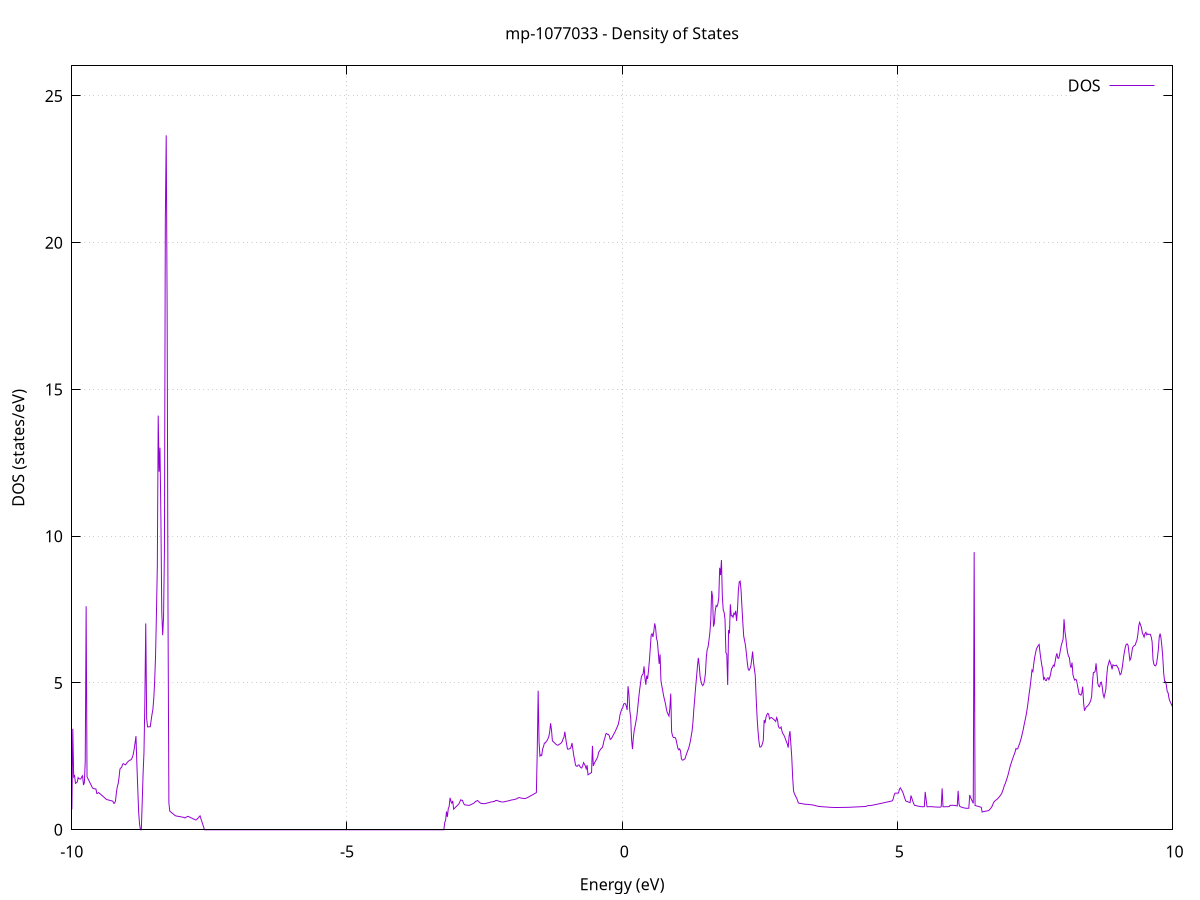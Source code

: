 set title 'mp-1077033 - Density of States'
set xlabel 'Energy (eV)'
set ylabel 'DOS (states/eV)'
set grid
set xrange [-10:10]
set yrange [0:26.023]
set xzeroaxis lt -1
set terminal png size 800,600
set output 'mp-1077033_dos_gnuplot.png'
plot '-' using 1:2 with lines title 'DOS'
-19.537000 0.000000
-19.520800 0.000000
-19.504600 0.000000
-19.488500 0.000000
-19.472300 0.000000
-19.456100 0.000000
-19.440000 0.000000
-19.423800 0.000000
-19.407600 0.000000
-19.391500 0.000000
-19.375300 0.000000
-19.359100 0.000000
-19.343000 0.000000
-19.326800 0.000000
-19.310600 0.000000
-19.294500 0.000000
-19.278300 0.000000
-19.262100 0.000000
-19.246000 0.000000
-19.229800 0.000000
-19.213600 0.000000
-19.197500 0.000000
-19.181300 0.000000
-19.165100 0.000000
-19.149000 0.000000
-19.132800 0.000000
-19.116600 0.000000
-19.100500 0.000000
-19.084300 0.000000
-19.068100 0.000000
-19.052000 0.000000
-19.035800 0.000000
-19.019600 0.000000
-19.003400 0.000000
-18.987300 0.000000
-18.971100 0.000000
-18.954900 0.000000
-18.938800 0.000000
-18.922600 0.000000
-18.906400 0.000000
-18.890300 0.000000
-18.874100 0.000000
-18.857900 0.000000
-18.841800 0.000000
-18.825600 0.000000
-18.809400 0.000000
-18.793300 0.000000
-18.777100 0.000000
-18.760900 0.000000
-18.744800 0.000000
-18.728600 0.000000
-18.712400 0.000000
-18.696300 0.000000
-18.680100 0.000000
-18.663900 0.000000
-18.647800 0.000000
-18.631600 0.000000
-18.615400 0.000000
-18.599300 0.000000
-18.583100 0.000000
-18.566900 0.000000
-18.550700 0.000000
-18.534600 0.000000
-18.518400 0.000000
-18.502200 0.000000
-18.486100 0.000000
-18.469900 0.000000
-18.453700 0.000000
-18.437600 0.000000
-18.421400 0.000000
-18.405200 0.000000
-18.389100 0.000000
-18.372900 0.000000
-18.356700 0.000000
-18.340600 0.000000
-18.324400 0.000000
-18.308200 0.000000
-18.292100 0.000000
-18.275900 0.000000
-18.259700 0.000000
-18.243600 0.000000
-18.227400 0.000000
-18.211200 0.000000
-18.195100 0.000000
-18.178900 0.000000
-18.162700 0.000000
-18.146600 0.000000
-18.130400 0.000000
-18.114200 0.000000
-18.098100 0.000000
-18.081900 0.000000
-18.065700 1.867900
-18.049500 64.310900
-18.033400 59.835600
-18.017200 90.644700
-18.001000 136.390400
-17.984900 59.104300
-17.968700 42.122500
-17.952500 37.483900
-17.936400 39.668400
-17.920200 42.775400
-17.904000 55.776800
-17.887900 62.246200
-17.871700 0.000000
-17.855500 0.000000
-17.839400 0.000000
-17.823200 0.000000
-17.807000 0.000000
-17.790900 0.000000
-17.774700 0.000000
-17.758500 0.000000
-17.742400 0.000000
-17.726200 0.000000
-17.710000 0.000000
-17.693900 0.000000
-17.677700 0.000000
-17.661500 0.000000
-17.645400 0.000000
-17.629200 0.000000
-17.613000 0.000000
-17.596900 0.000000
-17.580700 0.000000
-17.564500 0.000000
-17.548300 0.000000
-17.532200 0.000000
-17.516000 0.000000
-17.499800 0.000000
-17.483700 0.000000
-17.467500 0.000000
-17.451300 0.000000
-17.435200 0.000000
-17.419000 0.000000
-17.402800 0.000000
-17.386700 0.000000
-17.370500 0.000000
-17.354300 0.000000
-17.338200 0.000000
-17.322000 0.000000
-17.305800 0.000000
-17.289700 0.000000
-17.273500 0.000000
-17.257300 0.000000
-17.241200 0.000000
-17.225000 0.000000
-17.208800 0.000000
-17.192700 0.000000
-17.176500 0.000000
-17.160300 0.000000
-17.144200 0.000000
-17.128000 0.000000
-17.111800 0.000000
-17.095700 0.000000
-17.079500 0.000000
-17.063300 0.000000
-17.047100 0.000000
-17.031000 0.000000
-17.014800 0.000000
-16.998600 0.000000
-16.982500 0.000000
-16.966300 0.000000
-16.950100 0.000000
-16.934000 0.000000
-16.917800 0.000000
-16.901600 0.000000
-16.885500 0.000000
-16.869300 0.000000
-16.853100 0.000000
-16.837000 0.000000
-16.820800 0.000000
-16.804600 0.000000
-16.788500 0.000000
-16.772300 0.000000
-16.756100 0.000000
-16.740000 0.000000
-16.723800 0.000000
-16.707600 0.000000
-16.691500 0.000000
-16.675300 0.000000
-16.659100 0.000000
-16.643000 0.000000
-16.626800 0.000000
-16.610600 0.000000
-16.594500 0.000000
-16.578300 0.000000
-16.562100 0.000000
-16.545900 0.000000
-16.529800 0.000000
-16.513600 0.000000
-16.497400 0.000000
-16.481300 0.000000
-16.465100 0.000000
-16.448900 0.000000
-16.432800 0.000000
-16.416600 0.000000
-16.400400 0.000000
-16.384300 0.000000
-16.368100 0.000000
-16.351900 0.000000
-16.335800 0.000000
-16.319600 0.000000
-16.303400 0.000000
-16.287300 0.000000
-16.271100 0.000000
-16.254900 0.000000
-16.238800 0.000000
-16.222600 0.000000
-16.206400 0.000000
-16.190300 0.000000
-16.174100 0.000000
-16.157900 0.000000
-16.141800 0.000000
-16.125600 0.000000
-16.109400 0.000000
-16.093300 0.000000
-16.077100 0.000000
-16.060900 0.000000
-16.044700 0.000000
-16.028600 0.000000
-16.012400 0.000000
-15.996200 0.000000
-15.980100 0.000000
-15.963900 0.000000
-15.947700 0.000000
-15.931600 0.000000
-15.915400 0.000000
-15.899200 0.000000
-15.883100 0.000000
-15.866900 0.000000
-15.850700 0.000000
-15.834600 0.000000
-15.818400 0.000000
-15.802200 0.000000
-15.786100 0.000000
-15.769900 0.000000
-15.753700 0.000000
-15.737600 0.000000
-15.721400 0.000000
-15.705200 0.000000
-15.689100 0.000000
-15.672900 0.000000
-15.656700 0.000000
-15.640600 0.000000
-15.624400 0.000000
-15.608200 0.000000
-15.592000 0.000000
-15.575900 0.000000
-15.559700 0.000000
-15.543500 0.000000
-15.527400 0.000000
-15.511200 0.000000
-15.495000 0.000000
-15.478900 0.000000
-15.462700 0.000000
-15.446500 0.000000
-15.430400 0.000000
-15.414200 0.000000
-15.398000 0.000000
-15.381900 0.000000
-15.365700 0.000000
-15.349500 0.000000
-15.333400 0.000000
-15.317200 0.000000
-15.301000 0.000000
-15.284900 0.000000
-15.268700 0.000000
-15.252500 0.000000
-15.236400 0.000000
-15.220200 0.000000
-15.204000 0.000000
-15.187900 0.000000
-15.171700 0.000000
-15.155500 0.000000
-15.139400 0.000000
-15.123200 0.000000
-15.107000 0.000000
-15.090800 0.000000
-15.074700 0.000000
-15.058500 0.000000
-15.042300 0.000000
-15.026200 0.000000
-15.010000 0.000000
-14.993800 0.000000
-14.977700 0.000000
-14.961500 0.000000
-14.945300 0.000000
-14.929200 0.000000
-14.913000 0.000000
-14.896800 0.000000
-14.880700 0.000000
-14.864500 0.000000
-14.848300 0.000000
-14.832200 0.000000
-14.816000 0.000000
-14.799800 0.000000
-14.783700 0.000000
-14.767500 0.000000
-14.751300 0.000000
-14.735200 0.000000
-14.719000 0.000000
-14.702800 0.000000
-14.686700 0.000000
-14.670500 0.000000
-14.654300 0.000000
-14.638200 0.000000
-14.622000 0.000000
-14.605800 0.000000
-14.589600 0.000000
-14.573500 0.000000
-14.557300 0.000000
-14.541100 0.000000
-14.525000 0.000000
-14.508800 0.000000
-14.492600 0.000000
-14.476500 0.000000
-14.460300 0.000000
-14.444100 0.000000
-14.428000 0.000000
-14.411800 0.000000
-14.395600 0.000000
-14.379500 0.000000
-14.363300 0.000000
-14.347100 0.000000
-14.331000 0.000000
-14.314800 0.000000
-14.298600 0.000000
-14.282500 0.000000
-14.266300 0.000000
-14.250100 0.000000
-14.234000 0.000000
-14.217800 0.000000
-14.201600 0.000000
-14.185500 0.000000
-14.169300 0.000000
-14.153100 0.000000
-14.137000 0.000000
-14.120800 0.000000
-14.104600 0.000000
-14.088400 0.000000
-14.072300 0.000000
-14.056100 0.000000
-14.039900 0.000000
-14.023800 0.000000
-14.007600 0.000000
-13.991400 0.000000
-13.975300 0.000000
-13.959100 0.000000
-13.942900 0.000000
-13.926800 0.000000
-13.910600 0.000000
-13.894400 0.000000
-13.878300 0.000000
-13.862100 0.000000
-13.845900 0.000000
-13.829800 0.000000
-13.813600 0.000000
-13.797400 0.000000
-13.781300 0.000000
-13.765100 0.000000
-13.748900 0.000000
-13.732800 0.000000
-13.716600 0.000000
-13.700400 0.000000
-13.684300 0.000000
-13.668100 0.000000
-13.651900 0.000000
-13.635800 0.000000
-13.619600 0.000000
-13.603400 0.000000
-13.587200 0.000000
-13.571100 0.000000
-13.554900 0.000000
-13.538700 0.000000
-13.522600 0.000000
-13.506400 0.000000
-13.490200 0.000000
-13.474100 0.000000
-13.457900 0.000000
-13.441700 0.000000
-13.425600 0.000000
-13.409400 0.000000
-13.393200 0.000000
-13.377100 0.000000
-13.360900 0.000000
-13.344700 0.000000
-13.328600 0.000000
-13.312400 0.000000
-13.296200 0.000000
-13.280100 0.000000
-13.263900 0.000000
-13.247700 0.000000
-13.231600 0.000000
-13.215400 0.000000
-13.199200 0.000000
-13.183100 0.000000
-13.166900 0.000000
-13.150700 0.000000
-13.134500 0.000000
-13.118400 0.000000
-13.102200 0.000000
-13.086000 0.000000
-13.069900 0.000000
-13.053700 0.000000
-13.037500 0.000000
-13.021400 0.000000
-13.005200 0.000000
-12.989000 0.000000
-12.972900 0.000000
-12.956700 0.000000
-12.940500 0.000000
-12.924400 0.000000
-12.908200 0.000000
-12.892000 0.000000
-12.875900 0.000000
-12.859700 0.000000
-12.843500 0.000000
-12.827400 0.000000
-12.811200 0.000000
-12.795000 0.000000
-12.778900 0.000000
-12.762700 0.000000
-12.746500 0.000000
-12.730400 0.000000
-12.714200 0.000000
-12.698000 0.000000
-12.681900 0.000000
-12.665700 0.000000
-12.649500 0.000000
-12.633300 0.000000
-12.617200 0.000000
-12.601000 0.000000
-12.584800 0.000000
-12.568700 0.000000
-12.552500 0.000000
-12.536300 0.000000
-12.520200 0.000000
-12.504000 0.000000
-12.487800 0.000000
-12.471700 0.000000
-12.455500 0.000000
-12.439300 0.000000
-12.423200 0.000000
-12.407000 0.000000
-12.390800 0.000000
-12.374700 0.000000
-12.358500 0.000000
-12.342300 0.000000
-12.326200 0.000000
-12.310000 0.000000
-12.293800 0.000000
-12.277700 0.000000
-12.261500 0.000000
-12.245300 0.000000
-12.229200 0.000000
-12.213000 0.000000
-12.196800 0.000000
-12.180700 0.000000
-12.164500 0.000000
-12.148300 0.000000
-12.132100 0.000000
-12.116000 0.000000
-12.099800 0.000000
-12.083600 0.000000
-12.067500 0.000000
-12.051300 0.000000
-12.035100 0.000000
-12.019000 0.000000
-12.002800 0.000000
-11.986600 0.000000
-11.970500 0.000000
-11.954300 0.000000
-11.938100 0.000000
-11.922000 0.000000
-11.905800 0.263200
-11.889600 0.807600
-11.873500 1.012400
-11.857300 0.830200
-11.841100 0.763600
-11.825000 0.826000
-11.808800 0.888300
-11.792600 0.950700
-11.776500 0.943700
-11.760300 0.857700
-11.744100 0.825300
-11.728000 0.838300
-11.711800 0.851300
-11.695600 0.864300
-11.679500 0.877200
-11.663300 0.890200
-11.647100 0.910900
-11.630900 0.935600
-11.614800 0.924400
-11.598600 0.884300
-11.582400 0.871600
-11.566300 0.873100
-11.550100 0.874500
-11.533900 0.876000
-11.517800 0.877500
-11.501600 0.882100
-11.485400 0.894400
-11.469300 0.905500
-11.453100 0.916600
-11.436900 0.927800
-11.420800 0.938900
-11.404600 0.948700
-11.388400 0.928600
-11.372300 0.905600
-11.356100 0.902400
-11.339900 0.903300
-11.323800 0.905600
-11.307600 0.907900
-11.291400 0.910200
-11.275300 0.914800
-11.259100 0.920300
-11.242900 0.925900
-11.226800 0.931400
-11.210600 0.937000
-11.194400 0.942500
-11.178300 0.948100
-11.162100 0.953600
-11.145900 0.961700
-11.129700 0.973900
-11.113600 0.967400
-11.097400 0.952700
-11.081200 0.951700
-11.065100 0.952100
-11.048900 0.952500
-11.032700 0.952900
-11.016600 0.953500
-11.000400 0.956300
-10.984200 0.959300
-10.968100 0.962200
-10.951900 0.965400
-10.935700 0.972200
-10.919600 0.979400
-10.903400 0.986500
-10.887200 0.993600
-10.871100 0.999900
-10.854900 1.006100
-10.838700 1.012300
-10.822600 1.018500
-10.806400 1.024700
-10.790200 1.029000
-10.774100 1.017300
-10.757900 1.012500
-10.741700 1.012300
-10.725600 1.012100
-10.709400 1.021900
-10.693200 1.025500
-10.677000 1.030400
-10.660900 1.035400
-10.644700 1.040400
-10.628500 1.045300
-10.612400 1.050300
-10.596200 1.055300
-10.580000 1.060200
-10.563900 1.065100
-10.547700 1.070000
-10.531500 1.074900
-10.515400 1.079800
-10.499200 1.085200
-10.483000 1.097100
-10.466900 1.109000
-10.450700 1.121000
-10.434500 1.132500
-10.418400 1.140800
-10.402200 2.873500
-10.386000 1.570900
-10.369900 1.524200
-10.353700 1.477500
-10.337500 1.422400
-10.321400 1.173600
-10.305200 1.144500
-10.289000 1.115400
-10.272900 1.086300
-10.256700 1.079800
-10.240500 0.975500
-10.224400 0.956600
-10.208200 0.937700
-10.192000 0.918800
-10.175800 0.899900
-10.159700 0.881000
-10.143500 0.862100
-10.127300 0.814300
-10.111200 0.790700
-10.095000 0.767100
-10.078800 0.743500
-10.062700 0.735200
-10.046500 0.731800
-10.030300 0.728300
-10.014200 0.724900
-9.998000 0.716300
-9.981800 3.438600
-9.965700 1.802800
-9.949500 1.844000
-9.933300 1.580800
-9.917200 1.603600
-9.901000 1.626500
-9.884800 1.776800
-9.868700 1.735700
-9.852500 1.733600
-9.836300 1.731500
-9.820200 1.800700
-9.804000 1.839700
-9.787800 1.524700
-9.771700 1.603900
-9.755500 2.332600
-9.739300 7.614100
-9.723200 1.805000
-9.707000 1.743500
-9.690800 1.681900
-9.674600 1.620400
-9.658500 1.558900
-9.642300 1.497400
-9.626100 1.435900
-9.610000 1.402400
-9.593800 1.398300
-9.577600 1.394300
-9.561500 1.390300
-9.545300 1.238100
-9.529100 1.245700
-9.513000 1.268300
-9.496800 1.241900
-9.480600 1.215400
-9.464500 1.188900
-9.448300 1.162500
-9.432100 1.136000
-9.416000 1.109500
-9.399800 1.083000
-9.383600 1.056600
-9.367500 1.030900
-9.351300 1.022800
-9.335100 1.014700
-9.319000 1.006600
-9.302800 0.998500
-9.286600 0.990400
-9.270500 0.982300
-9.254300 0.974300
-9.238100 0.905600
-9.222000 0.903600
-9.205800 0.986300
-9.189600 1.265500
-9.173400 1.461300
-9.157300 1.575200
-9.141100 1.788200
-9.124900 2.070200
-9.108800 2.106600
-9.092600 2.136500
-9.076400 2.233900
-9.060300 2.252000
-9.044100 2.234400
-9.027900 2.213200
-9.011800 2.237100
-8.995600 2.288000
-8.979400 2.319500
-8.963300 2.346200
-8.947100 2.373000
-8.930900 2.376400
-8.914800 2.405400
-8.898600 2.474700
-8.882400 2.576700
-8.866300 2.751300
-8.850100 2.957500
-8.833900 3.190400
-8.817800 2.252400
-8.801600 1.408200
-8.785400 0.611600
-8.769300 0.203500
-8.753100 0.002300
-8.736900 0.000000
-8.720800 0.913800
-8.704600 1.913200
-8.688400 2.638500
-8.672200 4.380000
-8.656100 7.031100
-8.639900 3.786700
-8.623700 3.504800
-8.607600 3.506000
-8.591400 3.510700
-8.575200 3.507800
-8.559100 3.716300
-8.542900 3.925600
-8.526700 4.094900
-8.510600 4.469700
-8.494400 5.047900
-8.478200 5.923400
-8.462100 7.348600
-8.445900 8.956600
-8.429700 14.109500
-8.413600 12.198600
-8.397400 13.015700
-8.381200 10.668400
-8.365100 7.421600
-8.348900 6.630300
-8.332700 7.229600
-8.316600 9.513200
-8.300400 20.790900
-8.284200 23.656900
-8.268100 17.954600
-8.251900 7.478700
-8.235700 0.913900
-8.219600 0.636400
-8.203400 0.611000
-8.187200 0.585500
-8.171000 0.560100
-8.154900 0.534600
-8.138700 0.509200
-8.122500 0.483700
-8.106400 0.471300
-8.090200 0.465800
-8.074000 0.460300
-8.057900 0.454800
-8.041700 0.449200
-8.025500 0.443700
-8.009400 0.438200
-7.993200 0.432700
-7.977000 0.427200
-7.960900 0.421600
-7.944700 0.402000
-7.928500 0.420400
-7.912400 0.438800
-7.896200 0.457100
-7.880000 0.451500
-7.863900 0.437000
-7.847700 0.422500
-7.831500 0.407900
-7.815400 0.393400
-7.799200 0.378900
-7.783000 0.364300
-7.766900 0.349800
-7.750700 0.335300
-7.734500 0.339200
-7.718300 0.373000
-7.702200 0.406700
-7.686000 0.440400
-7.669800 0.474200
-7.653700 0.376800
-7.637500 0.282800
-7.621300 0.188700
-7.605200 0.094600
-7.589000 0.000600
-7.572800 0.000000
-7.556700 0.000000
-7.540500 0.000000
-7.524300 0.000000
-7.508200 0.000000
-7.492000 0.000000
-7.475800 0.000000
-7.459700 0.000000
-7.443500 0.000000
-7.427300 0.000000
-7.411200 0.000000
-7.395000 0.000000
-7.378800 0.000000
-7.362700 0.000000
-7.346500 0.000000
-7.330300 0.000000
-7.314200 0.000000
-7.298000 0.000000
-7.281800 0.000000
-7.265700 0.000000
-7.249500 0.000000
-7.233300 0.000000
-7.217100 0.000000
-7.201000 0.000000
-7.184800 0.000000
-7.168600 0.000000
-7.152500 0.000000
-7.136300 0.000000
-7.120100 0.000000
-7.104000 0.000000
-7.087800 0.000000
-7.071600 0.000000
-7.055500 0.000000
-7.039300 0.000000
-7.023100 0.000000
-7.007000 0.000000
-6.990800 0.000000
-6.974600 0.000000
-6.958500 0.000000
-6.942300 0.000000
-6.926100 0.000000
-6.910000 0.000000
-6.893800 0.000000
-6.877600 0.000000
-6.861500 0.000000
-6.845300 0.000000
-6.829100 0.000000
-6.813000 0.000000
-6.796800 0.000000
-6.780600 0.000000
-6.764500 0.000000
-6.748300 0.000000
-6.732100 0.000000
-6.715900 0.000000
-6.699800 0.000000
-6.683600 0.000000
-6.667400 0.000000
-6.651300 0.000000
-6.635100 0.000000
-6.618900 0.000000
-6.602800 0.000000
-6.586600 0.000000
-6.570400 0.000000
-6.554300 0.000000
-6.538100 0.000000
-6.521900 0.000000
-6.505800 0.000000
-6.489600 0.000000
-6.473400 0.000000
-6.457300 0.000000
-6.441100 0.000000
-6.424900 0.000000
-6.408800 0.000000
-6.392600 0.000000
-6.376400 0.000000
-6.360300 0.000000
-6.344100 0.000000
-6.327900 0.000000
-6.311800 0.000000
-6.295600 0.000000
-6.279400 0.000000
-6.263300 0.000000
-6.247100 0.000000
-6.230900 0.000000
-6.214700 0.000000
-6.198600 0.000000
-6.182400 0.000000
-6.166200 0.000000
-6.150100 0.000000
-6.133900 0.000000
-6.117700 0.000000
-6.101600 0.000000
-6.085400 0.000000
-6.069200 0.000000
-6.053100 0.000000
-6.036900 0.000000
-6.020700 0.000000
-6.004600 0.000000
-5.988400 0.000000
-5.972200 0.000000
-5.956100 0.000000
-5.939900 0.000000
-5.923700 0.000000
-5.907600 0.000000
-5.891400 0.000000
-5.875200 0.000000
-5.859100 0.000000
-5.842900 0.000000
-5.826700 0.000000
-5.810600 0.000000
-5.794400 0.000000
-5.778200 0.000000
-5.762100 0.000000
-5.745900 0.000000
-5.729700 0.000000
-5.713500 0.000000
-5.697400 0.000000
-5.681200 0.000000
-5.665000 0.000000
-5.648900 0.000000
-5.632700 0.000000
-5.616500 0.000000
-5.600400 0.000000
-5.584200 0.000000
-5.568000 0.000000
-5.551900 0.000000
-5.535700 0.000000
-5.519500 0.000000
-5.503400 0.000000
-5.487200 0.000000
-5.471000 0.000000
-5.454900 0.000000
-5.438700 0.000000
-5.422500 0.000000
-5.406400 0.000000
-5.390200 0.000000
-5.374000 0.000000
-5.357900 0.000000
-5.341700 0.000000
-5.325500 0.000000
-5.309400 0.000000
-5.293200 0.000000
-5.277000 0.000000
-5.260800 0.000000
-5.244700 0.000000
-5.228500 0.000000
-5.212300 0.000000
-5.196200 0.000000
-5.180000 0.000000
-5.163800 0.000000
-5.147700 0.000000
-5.131500 0.000000
-5.115300 0.000000
-5.099200 0.000000
-5.083000 0.000000
-5.066800 0.000000
-5.050700 0.000000
-5.034500 0.000000
-5.018300 0.000000
-5.002200 0.000000
-4.986000 0.000000
-4.969800 0.000000
-4.953700 0.000000
-4.937500 0.000000
-4.921300 0.000000
-4.905200 0.000000
-4.889000 0.000000
-4.872800 0.000000
-4.856700 0.000000
-4.840500 0.000000
-4.824300 0.000000
-4.808200 0.000000
-4.792000 0.000000
-4.775800 0.000000
-4.759600 0.000000
-4.743500 0.000000
-4.727300 0.000000
-4.711100 0.000000
-4.695000 0.000000
-4.678800 0.000000
-4.662600 0.000000
-4.646500 0.000000
-4.630300 0.000000
-4.614100 0.000000
-4.598000 0.000000
-4.581800 0.000000
-4.565600 0.000000
-4.549500 0.000000
-4.533300 0.000000
-4.517100 0.000000
-4.501000 0.000000
-4.484800 0.000000
-4.468600 0.000000
-4.452500 0.000000
-4.436300 0.000000
-4.420100 0.000000
-4.404000 0.000000
-4.387800 0.000000
-4.371600 0.000000
-4.355500 0.000000
-4.339300 0.000000
-4.323100 0.000000
-4.307000 0.000000
-4.290800 0.000000
-4.274600 0.000000
-4.258400 0.000000
-4.242300 0.000000
-4.226100 0.000000
-4.209900 0.000000
-4.193800 0.000000
-4.177600 0.000000
-4.161400 0.000000
-4.145300 0.000000
-4.129100 0.000000
-4.112900 0.000000
-4.096800 0.000000
-4.080600 0.000000
-4.064400 0.000000
-4.048300 0.000000
-4.032100 0.000000
-4.015900 0.000000
-3.999800 0.000000
-3.983600 0.000000
-3.967400 0.000000
-3.951300 0.000000
-3.935100 0.000000
-3.918900 0.000000
-3.902800 0.000000
-3.886600 0.000000
-3.870400 0.000000
-3.854300 0.000000
-3.838100 0.000000
-3.821900 0.000000
-3.805800 0.000000
-3.789600 0.000000
-3.773400 0.000000
-3.757200 0.000000
-3.741100 0.000000
-3.724900 0.000000
-3.708700 0.000000
-3.692600 0.000000
-3.676400 0.000000
-3.660200 0.000000
-3.644100 0.000000
-3.627900 0.000000
-3.611700 0.000000
-3.595600 0.000000
-3.579400 0.000000
-3.563200 0.000000
-3.547100 0.000000
-3.530900 0.000000
-3.514700 0.000000
-3.498600 0.000000
-3.482400 0.000000
-3.466200 0.000000
-3.450100 0.000000
-3.433900 0.000000
-3.417700 0.000000
-3.401600 0.000000
-3.385400 0.000000
-3.369200 0.000000
-3.353100 0.000000
-3.336900 0.000000
-3.320700 0.000000
-3.304600 0.000000
-3.288400 0.000000
-3.272200 0.000000
-3.256000 0.000000
-3.239900 0.000000
-3.223700 0.250100
-3.207500 0.325200
-3.191400 0.624100
-3.175200 0.439700
-3.159000 0.722000
-3.142900 0.795900
-3.126700 1.088800
-3.110500 0.970600
-3.094400 0.907900
-3.078200 0.983400
-3.062000 0.701400
-3.045900 0.731900
-3.029700 0.762500
-3.013500 0.793100
-2.997400 0.823700
-2.981200 0.854300
-2.965000 0.884800
-2.948900 0.955800
-2.932700 1.021800
-2.916500 1.002800
-2.900400 1.003100
-2.884200 0.911200
-2.868000 0.862900
-2.851900 0.841900
-2.835700 0.844600
-2.819500 0.839200
-2.803300 0.834500
-2.787200 0.834900
-2.771000 0.834900
-2.754800 0.850100
-2.738700 0.865200
-2.722500 0.880300
-2.706300 0.895500
-2.690200 0.910600
-2.674000 0.946500
-2.657800 0.972200
-2.641700 0.983100
-2.625500 0.996500
-2.609300 0.965000
-2.593200 0.936500
-2.577000 0.913000
-2.560800 0.898800
-2.544700 0.893400
-2.528500 0.889400
-2.512300 0.890000
-2.496200 0.889400
-2.480000 0.896000
-2.463800 0.904400
-2.447700 0.912800
-2.431500 0.921300
-2.415300 0.929700
-2.399200 0.938100
-2.383000 0.946500
-2.366800 0.949900
-2.350700 0.955100
-2.334500 0.961200
-2.318300 0.966600
-2.302100 0.994400
-2.286000 0.996400
-2.269800 1.003700
-2.253600 0.982900
-2.237500 0.969200
-2.221300 0.962300
-2.205100 0.955600
-2.189000 0.949000
-2.172800 0.946600
-2.156600 0.948400
-2.140500 0.955200
-2.124300 0.962600
-2.108100 0.968800
-2.092000 0.975000
-2.075800 0.981200
-2.059600 0.988700
-2.043500 0.997100
-2.027300 1.005600
-2.011100 1.014100
-1.995000 1.018600
-1.978800 1.024800
-1.962600 1.030100
-1.946500 1.037800
-1.930300 1.046800
-1.914100 1.055800
-1.898000 1.082300
-1.881800 1.091400
-1.865600 1.096500
-1.849500 1.085300
-1.833300 1.080400
-1.817100 1.075600
-1.800900 1.070700
-1.784800 1.063200
-1.768600 1.062400
-1.752400 1.070800
-1.736300 1.082000
-1.720100 1.096700
-1.703900 1.112400
-1.687800 1.129300
-1.671600 1.146300
-1.655400 1.163400
-1.639300 1.180400
-1.623100 1.197400
-1.606900 1.214400
-1.590800 1.231400
-1.574600 1.248400
-1.558400 1.265200
-1.542300 2.705800
-1.526100 4.735400
-1.509900 2.993700
-1.493800 2.509600
-1.477600 2.550200
-1.461400 2.528700
-1.445300 2.753600
-1.429100 2.828300
-1.412900 2.955600
-1.396800 2.955000
-1.380600 3.000500
-1.364400 3.039800
-1.348300 3.099500
-1.332100 3.175700
-1.315900 3.342600
-1.299700 3.629000
-1.283600 3.394800
-1.267400 3.030100
-1.251200 2.999500
-1.235100 2.974100
-1.218900 2.943800
-1.202700 2.915200
-1.186600 2.893800
-1.170400 2.879600
-1.154200 2.892700
-1.138100 2.915100
-1.121900 2.936000
-1.105700 2.960900
-1.089600 3.003600
-1.073400 3.095500
-1.057200 3.153100
-1.041100 3.340400
-1.024900 3.104900
-1.008700 2.906900
-0.992600 2.749400
-0.976400 2.746200
-0.960200 2.756100
-0.944100 2.766300
-0.927900 2.820200
-0.911700 2.955500
-0.895600 2.746700
-0.879400 2.527500
-0.863200 2.378900
-0.847100 2.202200
-0.830900 2.164000
-0.814700 2.164300
-0.798500 2.205600
-0.782400 2.207200
-0.766200 2.151000
-0.750000 2.114100
-0.733900 2.105700
-0.717700 2.170600
-0.701500 2.287600
-0.685400 2.237400
-0.669200 2.171400
-0.653000 2.075300
-0.636900 2.199900
-0.620700 1.872100
-0.604500 1.891900
-0.588400 1.911600
-0.572200 1.931300
-0.556000 1.951900
-0.539900 2.858800
-0.523700 2.175000
-0.507500 2.257300
-0.491400 2.316300
-0.475200 2.370500
-0.459000 2.425600
-0.442900 2.495200
-0.426700 2.639400
-0.410500 2.686900
-0.394400 2.734000
-0.378200 2.774100
-0.362000 2.796000
-0.345800 2.888600
-0.329700 3.040500
-0.313500 3.128800
-0.297300 3.263600
-0.281200 3.280700
-0.265000 3.247600
-0.248800 3.247000
-0.232700 3.198800
-0.216500 3.078300
-0.200300 3.095800
-0.184200 3.140500
-0.168000 3.201700
-0.151800 3.258000
-0.135700 3.311500
-0.119500 3.376000
-0.103300 3.443500
-0.087200 3.514000
-0.071000 3.587300
-0.054800 3.730700
-0.038700 3.923200
-0.022500 4.021400
-0.006300 4.112300
0.009800 4.152200
0.026000 4.282700
0.042200 4.297500
0.058300 4.298500
0.074500 4.217200
0.090700 4.082000
0.106800 4.889700
0.123000 4.617500
0.139200 4.045700
0.155400 3.826400
0.171500 3.064600
0.187700 2.749400
0.203900 3.148900
0.220000 3.396800
0.236200 3.531400
0.252400 3.707500
0.268500 3.885700
0.284700 4.183400
0.300900 4.487700
0.317000 4.758300
0.333200 4.983900
0.349400 5.207400
0.365500 5.275400
0.381700 5.315700
0.397900 5.567300
0.414000 5.177100
0.430200 4.939800
0.446400 5.250700
0.462500 5.137500
0.478700 5.420300
0.494900 5.757200
0.511000 6.179300
0.527200 6.624600
0.543400 6.678800
0.559500 6.567900
0.575700 6.761000
0.591900 7.030700
0.608000 6.875700
0.624200 6.519700
0.640400 6.413200
0.656600 6.051300
0.672700 5.651800
0.688900 5.976000
0.705100 5.075400
0.721200 4.893300
0.737400 4.739300
0.753600 4.563300
0.769700 4.428200
0.785900 4.304100
0.802100 4.136800
0.818200 3.997200
0.834400 3.936100
0.850600 3.873700
0.866700 4.135000
0.882900 4.637300
0.899100 3.333800
0.915200 3.203700
0.931400 3.140800
0.947600 3.142200
0.963700 3.140000
0.979900 3.072300
0.996100 2.919400
1.012200 2.773600
1.028400 2.723400
1.044600 2.757600
1.060700 2.682900
1.076900 2.417900
1.093100 2.372900
1.109200 2.377100
1.125400 2.396500
1.141600 2.419500
1.157800 2.516800
1.173900 2.605600
1.190100 2.691500
1.206300 2.759800
1.222400 2.878400
1.238600 3.012200
1.254800 3.188000
1.270900 3.371600
1.287100 3.676800
1.303300 4.120600
1.319400 4.477700
1.335600 4.870200
1.351800 5.201800
1.367900 5.561800
1.384100 5.857400
1.400300 5.599200
1.416400 5.222700
1.432600 5.056300
1.448800 4.952400
1.464900 4.910700
1.481100 4.958700
1.497300 5.090100
1.513400 5.331700
1.529600 5.884500
1.545800 6.144800
1.561900 6.236400
1.578100 6.465900
1.594300 6.727600
1.610400 7.147100
1.626600 8.137500
1.642800 7.944200
1.659000 6.920900
1.675100 7.036800
1.691300 7.452500
1.707500 7.637800
1.723600 7.605900
1.739800 7.697700
1.756000 7.902300
1.772100 8.924600
1.788300 8.676500
1.804500 9.190600
1.820600 7.941900
1.836800 7.484800
1.853000 7.406600
1.869100 7.164800
1.885300 6.031900
1.901500 5.983200
1.917600 4.931400
1.933800 6.805600
1.950000 6.687300
1.966100 7.680500
1.982300 7.284700
1.998500 7.295900
2.014600 7.241000
2.030800 7.376900
2.047000 7.336800
2.063100 7.458900
2.079300 7.116100
2.095500 7.479200
2.111600 8.148500
2.127800 8.444900
2.144000 8.469900
2.160200 8.167900
2.176300 7.608400
2.192500 7.065200
2.208700 6.595000
2.224800 6.444700
2.241000 6.276900
2.257200 6.007300
2.273300 5.705600
2.289500 5.474200
2.305700 5.433200
2.321800 5.486300
2.338000 5.574100
2.354200 5.799700
2.370300 6.072400
2.386500 5.706700
2.402700 5.477200
2.418800 5.252300
2.435000 4.491900
2.451200 3.855300
2.467300 3.396400
2.483500 3.049700
2.499700 2.823900
2.515800 2.818300
2.532000 2.844100
2.548200 2.926300
2.564300 3.040400
2.580500 3.741800
2.596700 3.635900
2.612900 3.826200
2.629000 3.919000
2.645200 3.965100
2.661400 3.943400
2.677500 3.776700
2.693700 3.811800
2.709900 3.825100
2.726000 3.804800
2.742200 3.777500
2.758400 3.753400
2.774500 3.722200
2.790700 3.689300
2.806900 3.821200
2.823000 3.750700
2.839200 3.522600
2.855400 3.463200
2.871500 3.461800
2.887700 3.500500
2.903900 3.360000
2.920000 3.275700
2.936200 3.235800
2.952400 3.166500
2.968500 3.088500
2.984700 2.996800
3.000900 2.924000
3.017000 2.798300
3.033200 3.194900
3.049400 3.360700
3.065500 2.920000
3.081700 2.480300
3.097900 1.797200
3.114100 1.324300
3.130200 1.223600
3.146400 1.164500
3.162600 1.103500
3.178700 1.041000
3.194900 0.943500
3.211100 0.905400
3.227200 0.901500
3.243400 0.897500
3.259600 0.893500
3.275700 0.887500
3.291900 0.881300
3.308100 0.873400
3.324200 0.871300
3.340400 0.869100
3.356600 0.866800
3.372700 0.864300
3.388900 0.861500
3.405100 0.858300
3.421200 0.854900
3.437400 0.851100
3.453600 0.847000
3.469700 0.842400
3.485900 0.836200
3.502100 0.827900
3.518200 0.819500
3.534400 0.811700
3.550600 0.804500
3.566700 0.798200
3.582900 0.793000
3.599100 0.790800
3.615300 0.788500
3.631400 0.786300
3.647600 0.784100
3.663800 0.781800
3.679900 0.779600
3.696100 0.777400
3.712300 0.775100
3.728400 0.772900
3.744600 0.770600
3.760800 0.768400
3.776900 0.766200
3.793100 0.764300
3.809300 0.763200
3.825400 0.761600
3.841600 0.760100
3.857800 0.759700
3.873900 0.759500
3.890100 0.759300
3.906300 0.759100
3.922400 0.759000
3.938600 0.759300
3.954800 0.759800
3.970900 0.760300
3.987100 0.760900
4.003300 0.761500
4.019400 0.762000
4.035600 0.762500
4.051800 0.763100
4.067900 0.763600
4.084100 0.764100
4.100300 0.764600
4.116500 0.765300
4.132600 0.766300
4.148800 0.768300
4.165000 0.770100
4.181100 0.771800
4.197300 0.773200
4.213500 0.774600
4.229600 0.776100
4.245800 0.777500
4.262000 0.778900
4.278100 0.780400
4.294300 0.781800
4.310500 0.783200
4.326600 0.784600
4.342800 0.786100
4.359000 0.787500
4.375100 0.788900
4.391300 0.790400
4.407500 0.792000
4.423600 0.793800
4.439800 0.801300
4.456000 0.818500
4.472100 0.823300
4.488300 0.824500
4.504500 0.825700
4.520600 0.828300
4.536800 0.833000
4.553000 0.839400
4.569100 0.845700
4.585300 0.852100
4.601500 0.858400
4.617700 0.864800
4.633800 0.871100
4.650000 0.877400
4.666200 0.883900
4.682300 0.890400
4.698500 0.896900
4.714700 0.903400
4.730800 0.910100
4.747000 0.916800
4.763200 0.923600
4.779300 0.930300
4.795500 0.937100
4.811700 0.943800
4.827800 0.950600
4.844000 0.957300
4.860200 0.964100
4.876300 0.970800
4.892500 0.977600
4.908700 0.985300
4.924800 1.052800
4.941000 1.175900
4.957200 1.245700
4.973300 1.247400
4.989500 1.249100
5.005700 1.250800
5.021800 1.252500
5.038000 1.378700
5.054200 1.428600
5.070400 1.377300
5.086500 1.326100
5.102700 1.262500
5.118900 1.169900
5.135000 1.077200
5.151200 0.985800
5.167400 0.969400
5.183500 0.957900
5.199700 0.946900
5.215900 0.936800
5.232000 0.926600
5.248200 1.167200
5.264400 1.071800
5.280500 0.977400
5.296700 0.891100
5.312900 0.834000
5.329000 0.827300
5.345200 0.820600
5.361400 0.813900
5.377500 0.807200
5.393700 0.799900
5.409900 0.793000
5.426000 0.788100
5.442200 0.785300
5.458400 0.784500
5.474500 0.785700
5.490700 0.787800
5.506900 1.290000
5.523000 1.035500
5.539200 0.785100
5.555400 0.783100
5.571600 0.786800
5.587700 0.788400
5.603900 0.787900
5.620100 0.786000
5.636200 0.784000
5.652400 0.781900
5.668600 0.779500
5.684700 0.777000
5.700900 0.775000
5.717100 0.773600
5.733200 0.772600
5.749400 0.771900
5.765600 0.771100
5.781700 0.770000
5.797900 0.790400
5.814100 1.411600
5.830200 0.785000
5.846400 0.784700
5.862600 0.784600
5.878700 0.784800
5.894900 0.785300
5.911100 0.786100
5.927200 0.786900
5.943400 0.791100
5.959600 0.832000
5.975700 0.833300
5.991900 0.833600
6.008100 0.833000
6.024200 0.831600
6.040400 0.829800
6.056600 0.826000
6.072800 0.817800
6.088900 0.810100
6.105100 1.326700
6.121300 0.871200
6.137400 0.790800
6.153600 0.779900
6.169800 0.769200
6.185900 0.759600
6.202100 0.750800
6.218300 0.742700
6.234400 0.736700
6.250600 0.733000
6.266800 0.731600
6.282900 0.732500
6.299100 0.734600
6.315300 1.183200
6.331400 1.102000
6.347600 1.032500
6.363800 0.964900
6.379900 0.901200
6.396100 9.459300
6.412300 0.830700
6.428400 0.817400
6.444600 0.809900
6.460800 0.801800
6.476900 0.793700
6.493100 0.783800
6.509300 0.773400
6.525400 0.762500
6.541600 0.603800
6.557800 0.613900
6.574000 0.622500
6.590100 0.629300
6.606300 0.634000
6.622500 0.639400
6.638600 0.645400
6.654800 0.652100
6.671000 0.672900
6.687100 0.709800
6.703300 0.749500
6.719500 0.791300
6.735600 0.866000
6.751800 0.935500
6.768000 0.969700
6.784100 1.000200
6.800300 1.022700
6.816500 1.048100
6.832600 1.078900
6.848800 1.113600
6.865000 1.151800
6.881100 1.191900
6.897300 1.239000
6.913500 1.326200
6.929600 1.411100
6.945800 1.514900
6.962000 1.577100
6.978100 1.667400
6.994300 1.759600
7.010500 1.858900
7.026600 1.980500
7.042800 2.105700
7.059000 2.214500
7.075200 2.306100
7.091300 2.397100
7.107500 2.486000
7.123700 2.564600
7.139800 2.650500
7.156000 2.769100
7.172200 2.748900
7.188300 2.759300
7.204500 2.859900
7.220700 2.922100
7.236800 3.036700
7.253000 3.129300
7.269200 3.269200
7.285300 3.394300
7.301500 3.552700
7.317700 3.696600
7.333800 3.839900
7.350000 4.006800
7.366200 4.207400
7.382300 4.443300
7.398500 4.680300
7.414700 4.893900
7.430800 5.161500
7.447000 5.441900
7.463200 5.390700
7.479300 5.662100
7.495500 5.873200
7.511700 6.021700
7.527900 6.164800
7.544000 6.220600
7.560200 6.272200
7.576400 6.313100
7.592500 6.044200
7.608700 5.809200
7.624900 5.607400
7.641000 5.457000
7.657200 5.129400
7.673400 5.181700
7.689500 5.095900
7.705700 5.079500
7.721900 5.159300
7.738000 5.181100
7.754200 5.113100
7.770400 5.189500
7.786500 5.324100
7.802700 5.489700
7.818900 5.528900
7.835000 5.606600
7.851200 5.572100
7.867400 5.725600
7.883500 5.906100
7.899700 6.010300
7.915900 5.847100
7.932000 5.839700
7.948200 5.960200
7.964400 6.130700
7.980500 6.295100
7.996700 6.394900
8.012900 6.503100
8.029100 7.172900
8.045200 6.764300
8.061400 6.539000
8.077600 6.247100
8.093700 6.038400
8.109900 5.912900
8.126100 5.871200
8.142200 5.611400
8.158400 5.523500
8.174600 5.694900
8.190700 5.286700
8.206900 5.177800
8.223100 5.097000
8.239200 5.122800
8.255400 5.100600
8.271600 4.941200
8.287700 4.776300
8.303900 4.621500
8.320100 4.608500
8.336200 4.585200
8.352400 4.666400
8.368600 4.876000
8.384700 4.323100
8.400900 4.054800
8.417100 4.126500
8.433200 4.183000
8.449400 4.204800
8.465600 4.236100
8.481700 4.275500
8.497900 4.335000
8.514100 4.403200
8.530300 4.535300
8.546400 5.025600
8.562600 5.357700
8.578800 5.362000
8.594900 5.401500
8.611100 5.669700
8.627300 5.345800
8.643400 4.978300
8.659600 4.887100
8.675800 4.868800
8.691900 5.014500
8.708100 5.028700
8.724300 4.859100
8.740400 4.599000
8.756600 4.505400
8.772800 4.637600
8.788900 4.787400
8.805100 5.235000
8.821300 5.557200
8.837400 5.654400
8.853600 5.770100
8.869800 5.697700
8.885900 5.608900
8.902100 5.466900
8.918300 5.619700
8.934400 5.596000
8.950600 5.586900
8.966800 5.598900
8.982900 5.608000
8.999100 5.548600
9.015300 5.501100
9.031500 5.398700
9.047600 5.280800
9.063800 5.307400
9.080000 5.442400
9.096100 5.652100
9.112300 5.899700
9.128500 6.076100
9.144600 6.237800
9.160800 6.322500
9.177000 6.331400
9.193100 6.283700
9.209300 6.032000
9.225500 5.774600
9.241600 5.826900
9.257800 6.006400
9.274000 6.201900
9.290100 6.248300
9.306300 6.274600
9.322500 6.291700
9.338600 6.387000
9.354800 6.467400
9.371000 6.660300
9.387100 6.950300
9.403300 7.065000
9.419500 6.973900
9.435600 6.892100
9.451800 6.713600
9.468000 6.641100
9.484100 6.566000
9.500300 6.685100
9.516500 6.726600
9.532700 6.640200
9.548800 6.674000
9.565000 6.653700
9.581200 6.659500
9.597300 6.658200
9.613500 6.567300
9.629700 6.404400
9.645800 5.801800
9.662000 5.636300
9.678200 5.592400
9.694300 5.584100
9.710500 5.658900
9.726700 5.878800
9.742800 6.145500
9.759000 6.570200
9.775200 6.682200
9.791300 6.525000
9.807500 6.246000
9.823700 5.875900
9.839800 5.334800
9.856000 5.060500
9.872200 5.052800
9.888300 4.929900
9.904500 4.704300
9.920700 4.664700
9.936800 4.473100
9.953000 4.383900
9.969200 4.321700
9.985400 4.252300
10.001500 4.183300
10.017700 4.142300
10.033900 4.103800
10.050000 4.063600
10.066200 3.940300
10.082400 3.881500
10.098500 3.877900
10.114700 3.907600
10.130900 3.964200
10.147000 4.029600
10.163200 3.989500
10.179400 4.025400
10.195500 4.120800
10.211700 4.679900
10.227900 4.921100
10.244000 4.748300
10.260200 4.820200
10.276400 4.874100
10.292500 5.182300
10.308700 5.206100
10.324900 5.127600
10.341000 4.890600
10.357200 4.908200
10.373400 4.857200
10.389500 4.612000
10.405700 4.458500
10.421900 4.379500
10.438000 4.322000
10.454200 3.794600
10.470400 3.322000
10.486600 3.130000
10.502700 3.039200
10.518900 3.007600
10.535100 3.962000
10.551200 4.014600
10.567400 3.867600
10.583600 3.668900
10.599700 3.868400
10.615900 3.785800
10.632100 3.655500
10.648200 3.726600
10.664400 3.588400
10.680600 3.404700
10.696700 3.233300
10.712900 3.028600
10.729100 2.773700
10.745200 2.471200
10.761400 2.239000
10.777600 2.085500
10.793700 1.912600
10.809900 1.733100
10.826100 1.585400
10.842200 1.437400
10.858400 1.329400
10.874600 1.247000
10.890700 1.054900
10.906900 0.972300
10.923100 0.893400
10.939200 0.776000
10.955400 0.751600
10.971600 0.728800
10.987800 0.706700
11.003900 0.682700
11.020100 0.661200
11.036300 0.640600
11.052400 0.712200
11.068600 0.660700
11.084800 0.613500
11.100900 0.501400
11.117100 0.477000
11.133300 0.453000
11.149400 0.429400
11.165600 0.406200
11.181800 0.383400
11.197900 0.361900
11.214100 0.342600
11.230300 0.403400
11.246400 0.356300
11.262600 0.311500
11.278800 0.169900
11.294900 0.159500
11.311100 0.248400
11.327300 0.168100
11.343400 0.000000
11.359600 0.000000
11.375800 0.000000
11.391900 0.000000
11.408100 0.000000
11.424300 0.000000
11.440400 0.000000
11.456600 0.000000
11.472800 0.000000
11.489000 0.000000
11.505100 0.000000
11.521300 0.000000
11.537500 0.000000
11.553600 0.000000
11.569800 0.000000
11.586000 0.000000
11.602100 0.000000
11.618300 0.000000
11.634500 0.000000
11.650600 0.000000
11.666800 0.000000
11.683000 0.000000
11.699100 0.000000
11.715300 0.000000
11.731500 0.000000
11.747600 0.000000
11.763800 0.000000
11.780000 0.000000
11.796100 0.000000
11.812300 0.000000
11.828500 0.000000
11.844600 0.000000
11.860800 0.000000
11.877000 0.000000
11.893100 0.000000
11.909300 0.000000
11.925500 0.000000
11.941600 0.000000
11.957800 0.000000
11.974000 0.000000
11.990200 0.000000
12.006300 0.000000
12.022500 0.000000
12.038700 0.000000
12.054800 0.000000
12.071000 0.000000
12.087200 0.000000
12.103300 0.000000
12.119500 0.000000
12.135700 0.000000
12.151800 0.000000
12.168000 0.000000
12.184200 0.000000
12.200300 0.000000
12.216500 0.000000
12.232700 0.000000
12.248800 0.000000
12.265000 0.000000
12.281200 0.000000
12.297300 0.000000
12.313500 0.000000
12.329700 0.000000
12.345800 0.000000
12.362000 0.000000
12.378200 0.000000
12.394300 0.000000
12.410500 0.000000
12.426700 0.000000
12.442800 0.000000
12.459000 0.000000
12.475200 0.000000
12.491400 0.000000
12.507500 0.000000
12.523700 0.000000
12.539900 0.000000
12.556000 0.000000
12.572200 0.000000
12.588400 0.000000
12.604500 0.000000
12.620700 0.000000
12.636900 0.000000
12.653000 0.000000
12.669200 0.000000
12.685400 0.000000
12.701500 0.000000
12.717700 0.000000
12.733900 0.000000
12.750000 0.000000
12.766200 0.000000
12.782400 0.000000
12.798500 0.000000
e
